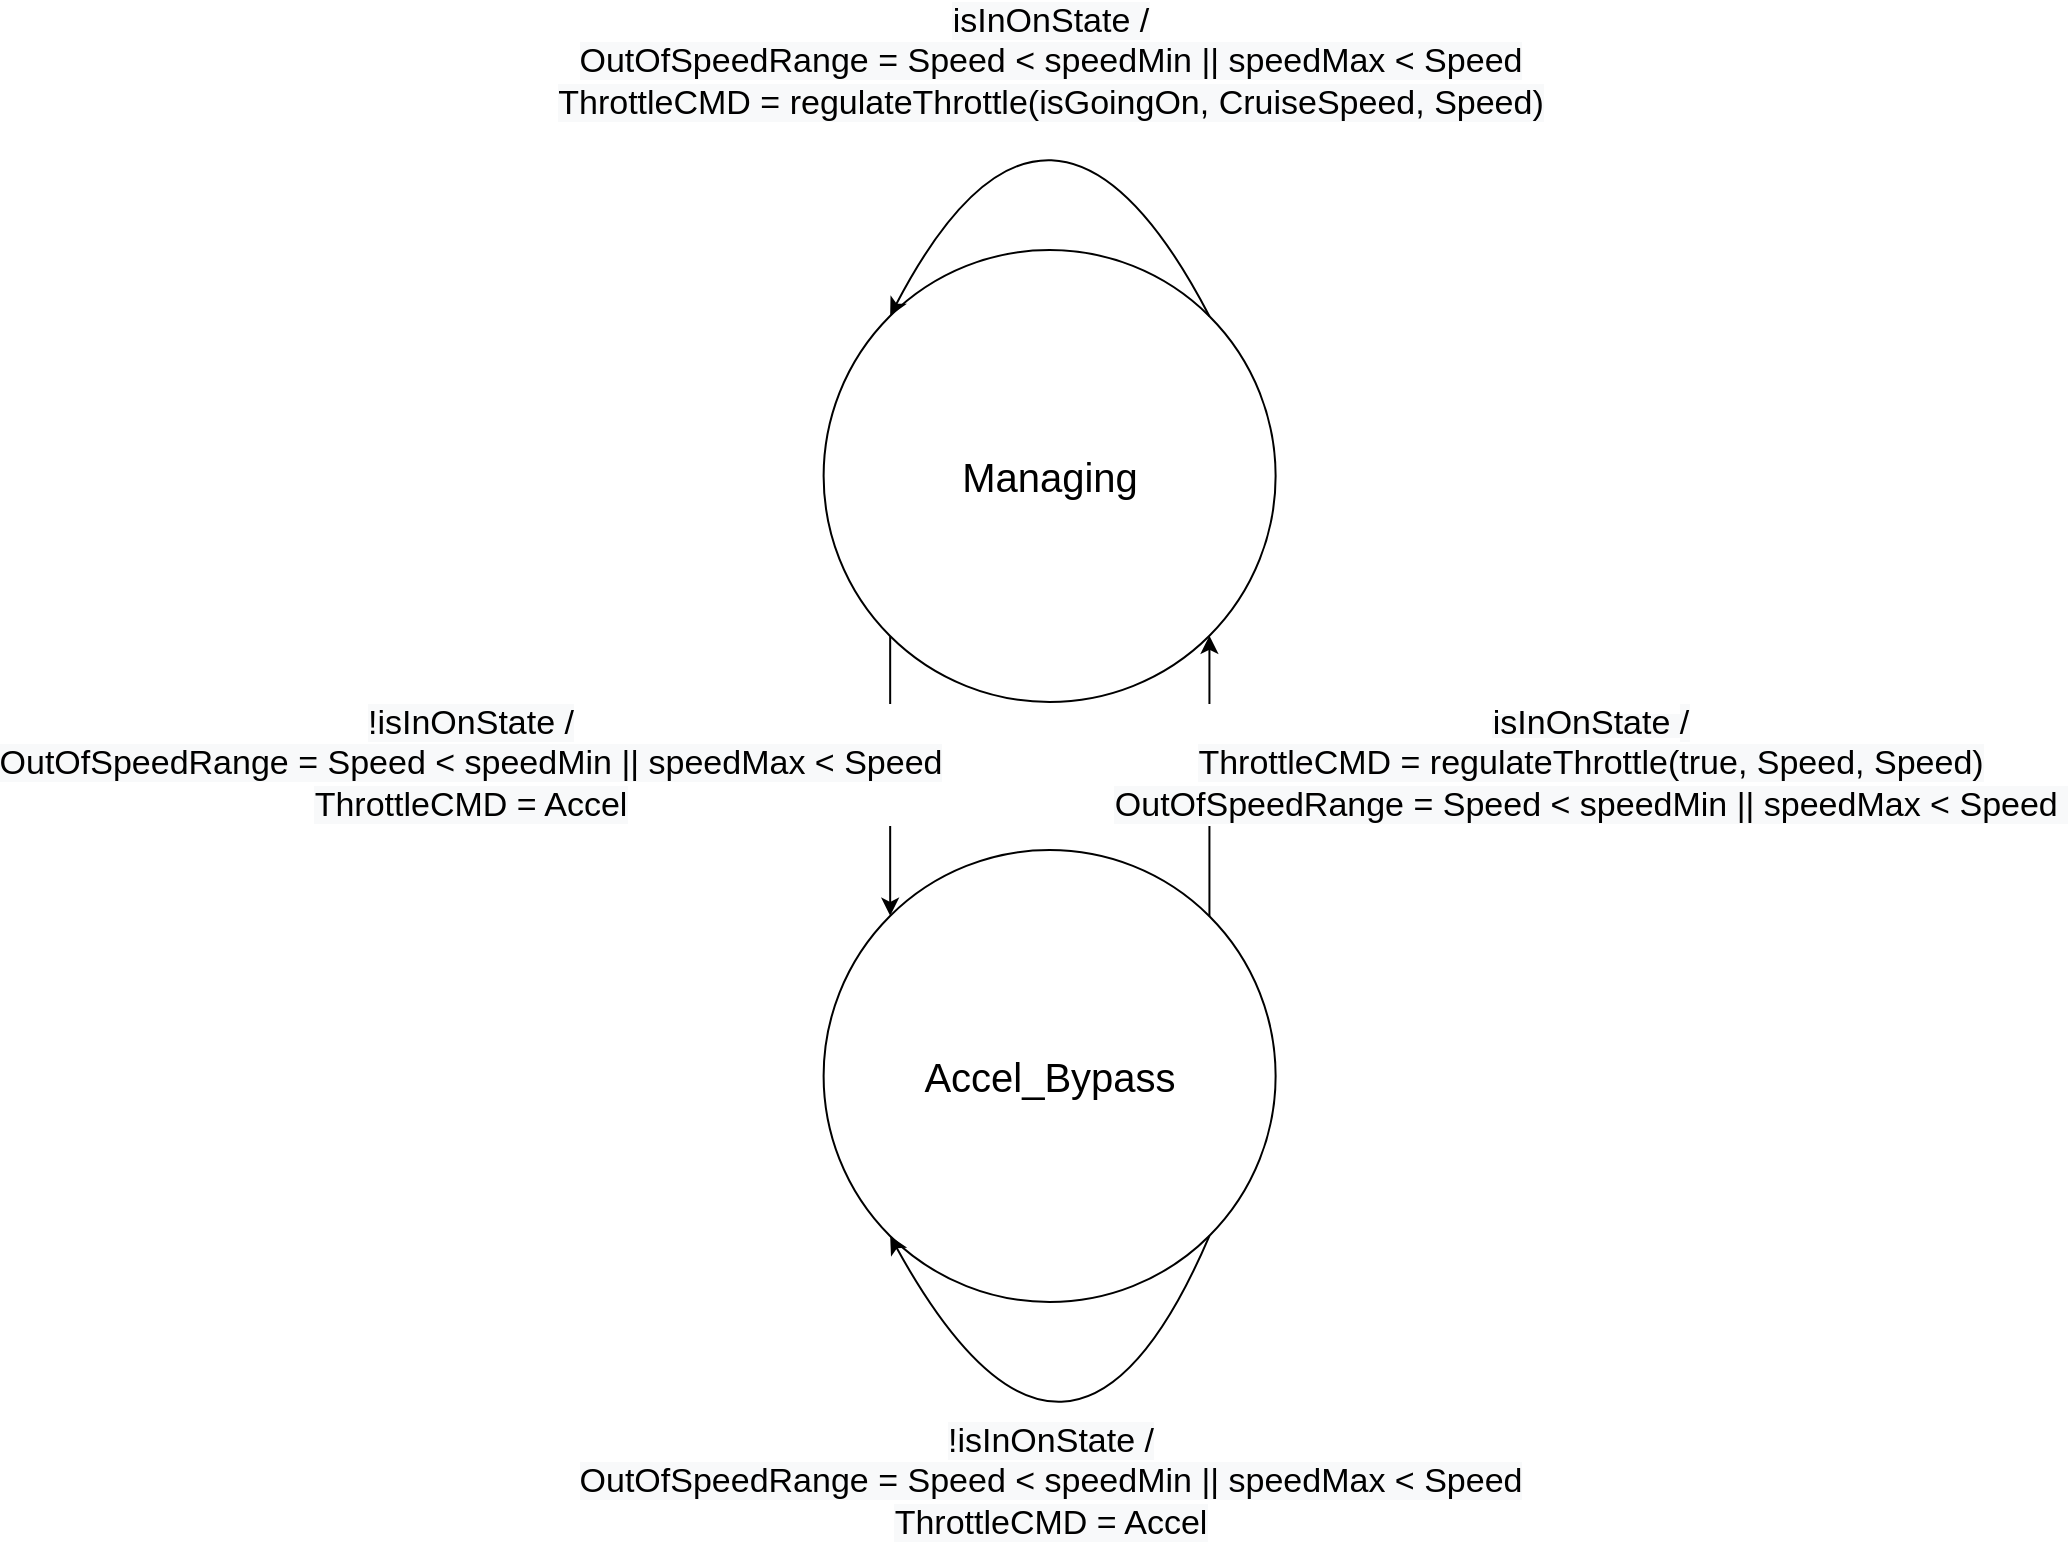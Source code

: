 <mxfile version="13.0.3" type="device"><diagram id="duKgqAcAAZWye7YxAfLH" name="Page-1"><mxGraphModel dx="1042" dy="740" grid="1" gridSize="10" guides="1" tooltips="1" connect="1" arrows="1" fold="1" page="1" pageScale="1" pageWidth="1169" pageHeight="827" math="0" shadow="0"><root><mxCell id="0"/><mxCell id="1" parent="0"/><mxCell id="W63KqZGniI1SryFIfaOX-1" value="&lt;font style=&quot;font-size: 20px&quot;&gt;Managing&lt;/font&gt;" style="ellipse;whiteSpace=wrap;html=1;aspect=fixed;" parent="1" vertex="1"><mxGeometry x="456.81" y="144" width="226" height="226" as="geometry"/></mxCell><mxCell id="W63KqZGniI1SryFIfaOX-2" value="&lt;font style=&quot;font-size: 20px&quot;&gt;Accel_Bypass&lt;br&gt;&lt;/font&gt;" style="ellipse;whiteSpace=wrap;html=1;aspect=fixed;" parent="1" vertex="1"><mxGeometry x="456.81" y="444" width="226" height="226" as="geometry"/></mxCell><mxCell id="W63KqZGniI1SryFIfaOX-4" value="" style="curved=1;endArrow=classic;html=1;entryX=0;entryY=0;entryDx=0;entryDy=0;exitX=1;exitY=0;exitDx=0;exitDy=0;" parent="1" source="W63KqZGniI1SryFIfaOX-1" target="W63KqZGniI1SryFIfaOX-1" edge="1"><mxGeometry width="50" height="50" relative="1" as="geometry"><mxPoint x="642" y="169" as="sourcePoint"/><mxPoint x="986.81" y="474" as="targetPoint"/><Array as="points"><mxPoint x="570" y="24"/></Array></mxGeometry></mxCell><mxCell id="W63KqZGniI1SryFIfaOX-5" value="&lt;span style=&quot;font-size: 17px ; background-color: rgb(248 , 249 , 250)&quot;&gt;isInOnState&amp;nbsp;&lt;/span&gt;&lt;span style=&quot;font-size: 17px ; background-color: rgb(248 , 249 , 250)&quot;&gt;/&lt;br&gt;&lt;/span&gt;&lt;span style=&quot;font-size: 17px ; background-color: rgb(248 , 249 , 250)&quot;&gt;OutOfSpeedRange = Speed &amp;lt; speedMin || speedMax &amp;lt; S&lt;/span&gt;&lt;span style=&quot;font-size: 17px ; background-color: rgb(248 , 249 , 250)&quot;&gt;peed&lt;br&gt;&lt;/span&gt;&lt;span style=&quot;font-family: &amp;#34;helvetica&amp;#34; ; font-size: 17px ; background-color: rgb(248 , 249 , 250)&quot;&gt;ThrottleCMD =&amp;nbsp;&lt;/span&gt;&lt;span style=&quot;font-family: &amp;#34;helvetica&amp;#34; ; font-size: 17px ; background-color: rgb(248 , 249 , 250)&quot;&gt;regulateThrottle(isGoingOn, CruiseSpeed, Speed)&lt;/span&gt;&lt;span style=&quot;font-size: 17px ; background-color: rgb(248 , 249 , 250)&quot;&gt;&lt;br&gt;&lt;/span&gt;" style="edgeLabel;html=1;align=center;verticalAlign=middle;resizable=0;points=[];" parent="W63KqZGniI1SryFIfaOX-4" vertex="1" connectable="0"><mxGeometry x="-0.432" y="30" relative="1" as="geometry"><mxPoint x="-8.04" y="-54.03" as="offset"/></mxGeometry></mxCell><mxCell id="W63KqZGniI1SryFIfaOX-6" value="" style="endArrow=classic;html=1;exitX=1;exitY=0;exitDx=0;exitDy=0;entryX=1;entryY=1;entryDx=0;entryDy=0;" parent="1" source="W63KqZGniI1SryFIfaOX-2" target="W63KqZGniI1SryFIfaOX-1" edge="1"><mxGeometry width="50" height="50" relative="1" as="geometry"><mxPoint x="936.81" y="524" as="sourcePoint"/><mxPoint x="700" y="337" as="targetPoint"/></mxGeometry></mxCell><mxCell id="W63KqZGniI1SryFIfaOX-7" value="&lt;span style=&quot;background-color: rgb(248 , 249 , 250)&quot;&gt;&lt;font style=&quot;font-size: 17px&quot;&gt;isInOnState&amp;nbsp;&lt;/font&gt;&lt;/span&gt;&lt;span style=&quot;font-size: 17px ; background-color: rgb(248 , 249 , 250)&quot;&gt;/&lt;br&gt;&lt;/span&gt;&lt;span style=&quot;font-size: 17px ; background-color: rgb(248 , 249 , 250)&quot;&gt;ThrottleCMD = &lt;/span&gt;&lt;span style=&quot;font-size: 17px ; background-color: rgb(248 , 249 , 250)&quot;&gt;regulateThrottle(true, Speed, Speed)&lt;br&gt;OutOfSpeedRange = Speed &amp;lt; speedMin || speedMax &amp;lt; S&lt;/span&gt;&lt;span style=&quot;font-size: 17px ; background-color: rgb(248 , 249 , 250)&quot;&gt;peed&amp;nbsp;&lt;/span&gt;&lt;span style=&quot;font-size: 17px ; background-color: rgb(248 , 249 , 250)&quot;&gt;&lt;br&gt;&lt;/span&gt;" style="edgeLabel;html=1;align=center;verticalAlign=middle;resizable=0;points=[];" parent="W63KqZGniI1SryFIfaOX-6" vertex="1" connectable="0"><mxGeometry x="-0.177" y="6" relative="1" as="geometry"><mxPoint x="196.29" y="-19.17" as="offset"/></mxGeometry></mxCell><mxCell id="W63KqZGniI1SryFIfaOX-16" value="" style="curved=1;endArrow=classic;html=1;exitX=1;exitY=1;exitDx=0;exitDy=0;entryX=0;entryY=1;entryDx=0;entryDy=0;" parent="1" source="W63KqZGniI1SryFIfaOX-2" target="W63KqZGniI1SryFIfaOX-2" edge="1"><mxGeometry width="50" height="50" relative="1" as="geometry"><mxPoint x="1021.81" y="494" as="sourcePoint"/><mxPoint x="1071.81" y="444" as="targetPoint"/><Array as="points"><mxPoint x="580" y="800"/></Array></mxGeometry></mxCell><mxCell id="W63KqZGniI1SryFIfaOX-19" value="&lt;span style=&quot;font-family: &amp;#34;helvetica&amp;#34; ; font-size: 17px ; background-color: rgb(248 , 249 , 250)&quot;&gt;!&lt;/span&gt;&lt;span style=&quot;font-size: 17px ; background-color: rgb(248 , 249 , 250)&quot;&gt;isInOnState&amp;nbsp;&lt;/span&gt;&lt;span style=&quot;font-family: &amp;#34;helvetica&amp;#34; ; font-size: 17px ; background-color: rgb(248 , 249 , 250)&quot;&gt;/ &lt;br&gt;&lt;/span&gt;&lt;span style=&quot;font-size: 17px ; background-color: rgb(248 , 249 , 250)&quot;&gt;OutOfSpeedRange = Speed &amp;lt; speedMin || speedMax &amp;lt; S&lt;/span&gt;&lt;span style=&quot;font-size: 17px ; background-color: rgb(248 , 249 , 250)&quot;&gt;peed&lt;br&gt;&lt;/span&gt;&lt;span style=&quot;font-size: 17px ; background-color: rgb(248 , 249 , 250)&quot;&gt;ThrottleCMD = Accel&lt;/span&gt;" style="edgeLabel;html=1;align=center;verticalAlign=middle;resizable=0;points=[];" parent="W63KqZGniI1SryFIfaOX-16" vertex="1" connectable="0"><mxGeometry x="-0.494" y="-16" relative="1" as="geometry"><mxPoint x="-29.03" y="44.79" as="offset"/></mxGeometry></mxCell><mxCell id="W63KqZGniI1SryFIfaOX-20" value="" style="endArrow=classic;html=1;entryX=0;entryY=0;entryDx=0;entryDy=0;exitX=0;exitY=1;exitDx=0;exitDy=0;" parent="1" source="W63KqZGniI1SryFIfaOX-1" target="W63KqZGniI1SryFIfaOX-2" edge="1"><mxGeometry width="50" height="50" relative="1" as="geometry"><mxPoint x="550" y="410" as="sourcePoint"/><mxPoint x="1071.81" y="444" as="targetPoint"/></mxGeometry></mxCell><mxCell id="W63KqZGniI1SryFIfaOX-22" value="&lt;font style=&quot;font-size: 17px&quot;&gt;&lt;span style=&quot;background-color: rgb(248 , 249 , 250)&quot;&gt;!isInOnState&amp;nbsp;&lt;/span&gt;&lt;span style=&quot;background-color: rgb(248 , 249 , 250)&quot;&gt;&lt;font face=&quot;helvetica&quot; style=&quot;font-size: 17px&quot;&gt;/&lt;br&gt;&lt;/font&gt;&lt;/span&gt;&lt;span style=&quot;background-color: rgb(248 , 249 , 250)&quot;&gt;OutOfSpeedRange = Speed &amp;lt; speedMin || speedMax &amp;lt; S&lt;/span&gt;&lt;span style=&quot;background-color: rgb(248 , 249 , 250)&quot;&gt;peed&lt;br&gt;&lt;/span&gt;&lt;span style=&quot;background-color: rgb(248 , 249 , 250)&quot;&gt;ThrottleCMD = Accel&lt;/span&gt;&lt;/font&gt;&lt;span style=&quot;font-size: 17px ; background-color: rgb(248 , 249 , 250)&quot;&gt;&lt;br&gt;&lt;/span&gt;" style="edgeLabel;html=1;align=center;verticalAlign=middle;resizable=0;points=[];" parent="W63KqZGniI1SryFIfaOX-20" vertex="1" connectable="0"><mxGeometry x="0.263" y="1" relative="1" as="geometry"><mxPoint x="-210.91" y="-25.24" as="offset"/></mxGeometry></mxCell></root></mxGraphModel></diagram></mxfile>